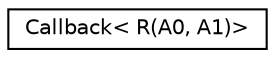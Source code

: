 digraph "Graphical Class Hierarchy"
{
 // LATEX_PDF_SIZE
  edge [fontname="Helvetica",fontsize="10",labelfontname="Helvetica",labelfontsize="10"];
  node [fontname="Helvetica",fontsize="10",shape=record];
  rankdir="LR";
  Node0 [label="Callback\< R(A0, A1)\>",height=0.2,width=0.4,color="black", fillcolor="white", style="filled",URL="$classmbed_1_1_callback_3_01_r_07_a0_00_01_a1_08_4.html",tooltip=" "];
}
